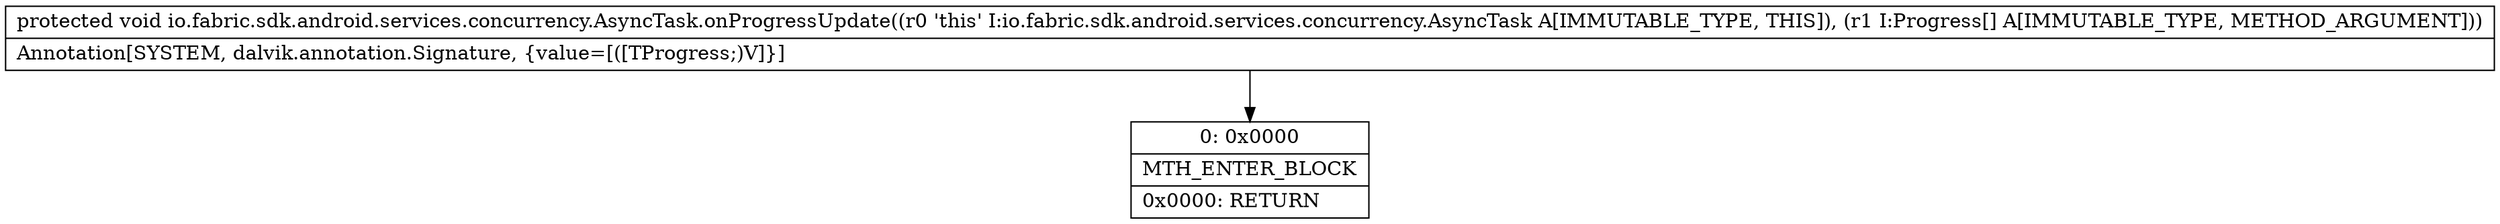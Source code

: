 digraph "CFG forio.fabric.sdk.android.services.concurrency.AsyncTask.onProgressUpdate([Ljava\/lang\/Object;)V" {
Node_0 [shape=record,label="{0\:\ 0x0000|MTH_ENTER_BLOCK\l|0x0000: RETURN   \l}"];
MethodNode[shape=record,label="{protected void io.fabric.sdk.android.services.concurrency.AsyncTask.onProgressUpdate((r0 'this' I:io.fabric.sdk.android.services.concurrency.AsyncTask A[IMMUTABLE_TYPE, THIS]), (r1 I:Progress[] A[IMMUTABLE_TYPE, METHOD_ARGUMENT]))  | Annotation[SYSTEM, dalvik.annotation.Signature, \{value=[([TProgress;)V]\}]\l}"];
MethodNode -> Node_0;
}

